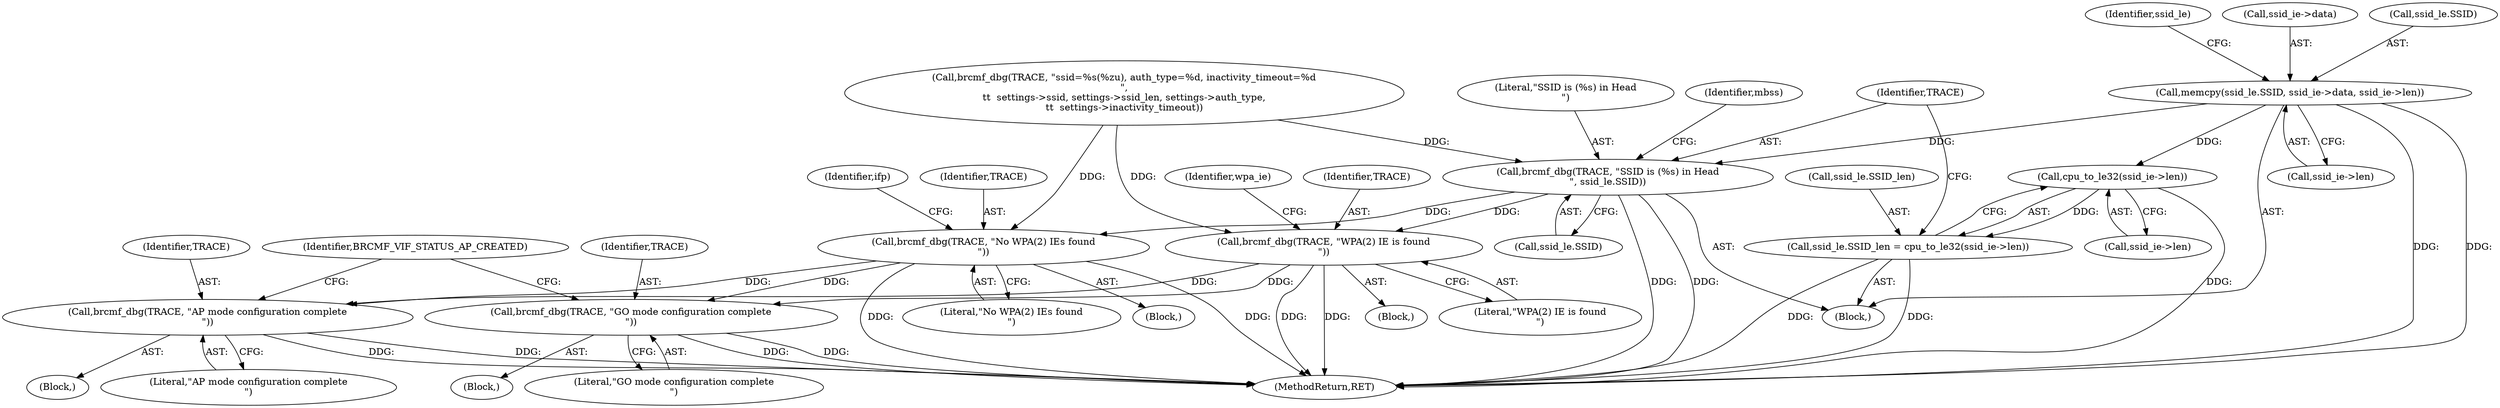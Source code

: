 digraph "0_linux_ded89912156b1a47d940a0c954c43afbabd0c42c@API" {
"1000294" [label="(Call,memcpy(ssid_le.SSID, ssid_ie->data, ssid_ie->len))"];
"1000308" [label="(Call,cpu_to_le32(ssid_ie->len))"];
"1000304" [label="(Call,ssid_le.SSID_len = cpu_to_le32(ssid_ie->len))"];
"1000312" [label="(Call,brcmf_dbg(TRACE, \"SSID is (%s) in Head\n\", ssid_le.SSID))"];
"1000390" [label="(Call,brcmf_dbg(TRACE, \"WPA(2) IE is found\n\"))"];
"1000700" [label="(Call,brcmf_dbg(TRACE, \"AP mode configuration complete\n\"))"];
"1000775" [label="(Call,brcmf_dbg(TRACE, \"GO mode configuration complete\n\"))"];
"1000430" [label="(Call,brcmf_dbg(TRACE, \"No WPA(2) IEs found\n\"))"];
"1000434" [label="(Identifier,ifp)"];
"1000306" [label="(Identifier,ssid_le)"];
"1000315" [label="(Call,ssid_le.SSID)"];
"1000309" [label="(Call,ssid_ie->len)"];
"1000702" [label="(Literal,\"AP mode configuration complete\n\")"];
"1000783" [label="(Identifier,BRCMF_VIF_STATUS_AP_CREATED)"];
"1000261" [label="(Block,)"];
"1000429" [label="(Block,)"];
"1000701" [label="(Identifier,TRACE)"];
"1000390" [label="(Call,brcmf_dbg(TRACE, \"WPA(2) IE is found\n\"))"];
"1000294" [label="(Call,memcpy(ssid_le.SSID, ssid_ie->data, ssid_ie->len))"];
"1000342" [label="(Identifier,mbss)"];
"1000301" [label="(Call,ssid_ie->len)"];
"1000298" [label="(Call,ssid_ie->data)"];
"1000395" [label="(Identifier,wpa_ie)"];
"1000432" [label="(Literal,\"No WPA(2) IEs found\n\")"];
"1000808" [label="(MethodReturn,RET)"];
"1000775" [label="(Call,brcmf_dbg(TRACE, \"GO mode configuration complete\n\"))"];
"1000389" [label="(Block,)"];
"1000181" [label="(Call,brcmf_dbg(TRACE, \"ssid=%s(%zu), auth_type=%d, inactivity_timeout=%d\n\",\n\t\t  settings->ssid, settings->ssid_len, settings->auth_type,\n\t\t  settings->inactivity_timeout))"];
"1000313" [label="(Identifier,TRACE)"];
"1000308" [label="(Call,cpu_to_le32(ssid_ie->len))"];
"1000305" [label="(Call,ssid_le.SSID_len)"];
"1000708" [label="(Block,)"];
"1000295" [label="(Call,ssid_le.SSID)"];
"1000776" [label="(Identifier,TRACE)"];
"1000700" [label="(Call,brcmf_dbg(TRACE, \"AP mode configuration complete\n\"))"];
"1000392" [label="(Literal,\"WPA(2) IE is found\n\")"];
"1000777" [label="(Literal,\"GO mode configuration complete\n\")"];
"1000304" [label="(Call,ssid_le.SSID_len = cpu_to_le32(ssid_ie->len))"];
"1000431" [label="(Identifier,TRACE)"];
"1000585" [label="(Block,)"];
"1000391" [label="(Identifier,TRACE)"];
"1000430" [label="(Call,brcmf_dbg(TRACE, \"No WPA(2) IEs found\n\"))"];
"1000314" [label="(Literal,\"SSID is (%s) in Head\n\")"];
"1000312" [label="(Call,brcmf_dbg(TRACE, \"SSID is (%s) in Head\n\", ssid_le.SSID))"];
"1000294" -> "1000261"  [label="AST: "];
"1000294" -> "1000301"  [label="CFG: "];
"1000295" -> "1000294"  [label="AST: "];
"1000298" -> "1000294"  [label="AST: "];
"1000301" -> "1000294"  [label="AST: "];
"1000306" -> "1000294"  [label="CFG: "];
"1000294" -> "1000808"  [label="DDG: "];
"1000294" -> "1000808"  [label="DDG: "];
"1000294" -> "1000308"  [label="DDG: "];
"1000294" -> "1000312"  [label="DDG: "];
"1000308" -> "1000304"  [label="AST: "];
"1000308" -> "1000309"  [label="CFG: "];
"1000309" -> "1000308"  [label="AST: "];
"1000304" -> "1000308"  [label="CFG: "];
"1000308" -> "1000808"  [label="DDG: "];
"1000308" -> "1000304"  [label="DDG: "];
"1000304" -> "1000261"  [label="AST: "];
"1000305" -> "1000304"  [label="AST: "];
"1000313" -> "1000304"  [label="CFG: "];
"1000304" -> "1000808"  [label="DDG: "];
"1000304" -> "1000808"  [label="DDG: "];
"1000312" -> "1000261"  [label="AST: "];
"1000312" -> "1000315"  [label="CFG: "];
"1000313" -> "1000312"  [label="AST: "];
"1000314" -> "1000312"  [label="AST: "];
"1000315" -> "1000312"  [label="AST: "];
"1000342" -> "1000312"  [label="CFG: "];
"1000312" -> "1000808"  [label="DDG: "];
"1000312" -> "1000808"  [label="DDG: "];
"1000181" -> "1000312"  [label="DDG: "];
"1000312" -> "1000390"  [label="DDG: "];
"1000312" -> "1000430"  [label="DDG: "];
"1000390" -> "1000389"  [label="AST: "];
"1000390" -> "1000392"  [label="CFG: "];
"1000391" -> "1000390"  [label="AST: "];
"1000392" -> "1000390"  [label="AST: "];
"1000395" -> "1000390"  [label="CFG: "];
"1000390" -> "1000808"  [label="DDG: "];
"1000390" -> "1000808"  [label="DDG: "];
"1000181" -> "1000390"  [label="DDG: "];
"1000390" -> "1000700"  [label="DDG: "];
"1000390" -> "1000775"  [label="DDG: "];
"1000700" -> "1000585"  [label="AST: "];
"1000700" -> "1000702"  [label="CFG: "];
"1000701" -> "1000700"  [label="AST: "];
"1000702" -> "1000700"  [label="AST: "];
"1000783" -> "1000700"  [label="CFG: "];
"1000700" -> "1000808"  [label="DDG: "];
"1000700" -> "1000808"  [label="DDG: "];
"1000430" -> "1000700"  [label="DDG: "];
"1000775" -> "1000708"  [label="AST: "];
"1000775" -> "1000777"  [label="CFG: "];
"1000776" -> "1000775"  [label="AST: "];
"1000777" -> "1000775"  [label="AST: "];
"1000783" -> "1000775"  [label="CFG: "];
"1000775" -> "1000808"  [label="DDG: "];
"1000775" -> "1000808"  [label="DDG: "];
"1000430" -> "1000775"  [label="DDG: "];
"1000430" -> "1000429"  [label="AST: "];
"1000430" -> "1000432"  [label="CFG: "];
"1000431" -> "1000430"  [label="AST: "];
"1000432" -> "1000430"  [label="AST: "];
"1000434" -> "1000430"  [label="CFG: "];
"1000430" -> "1000808"  [label="DDG: "];
"1000430" -> "1000808"  [label="DDG: "];
"1000181" -> "1000430"  [label="DDG: "];
}
